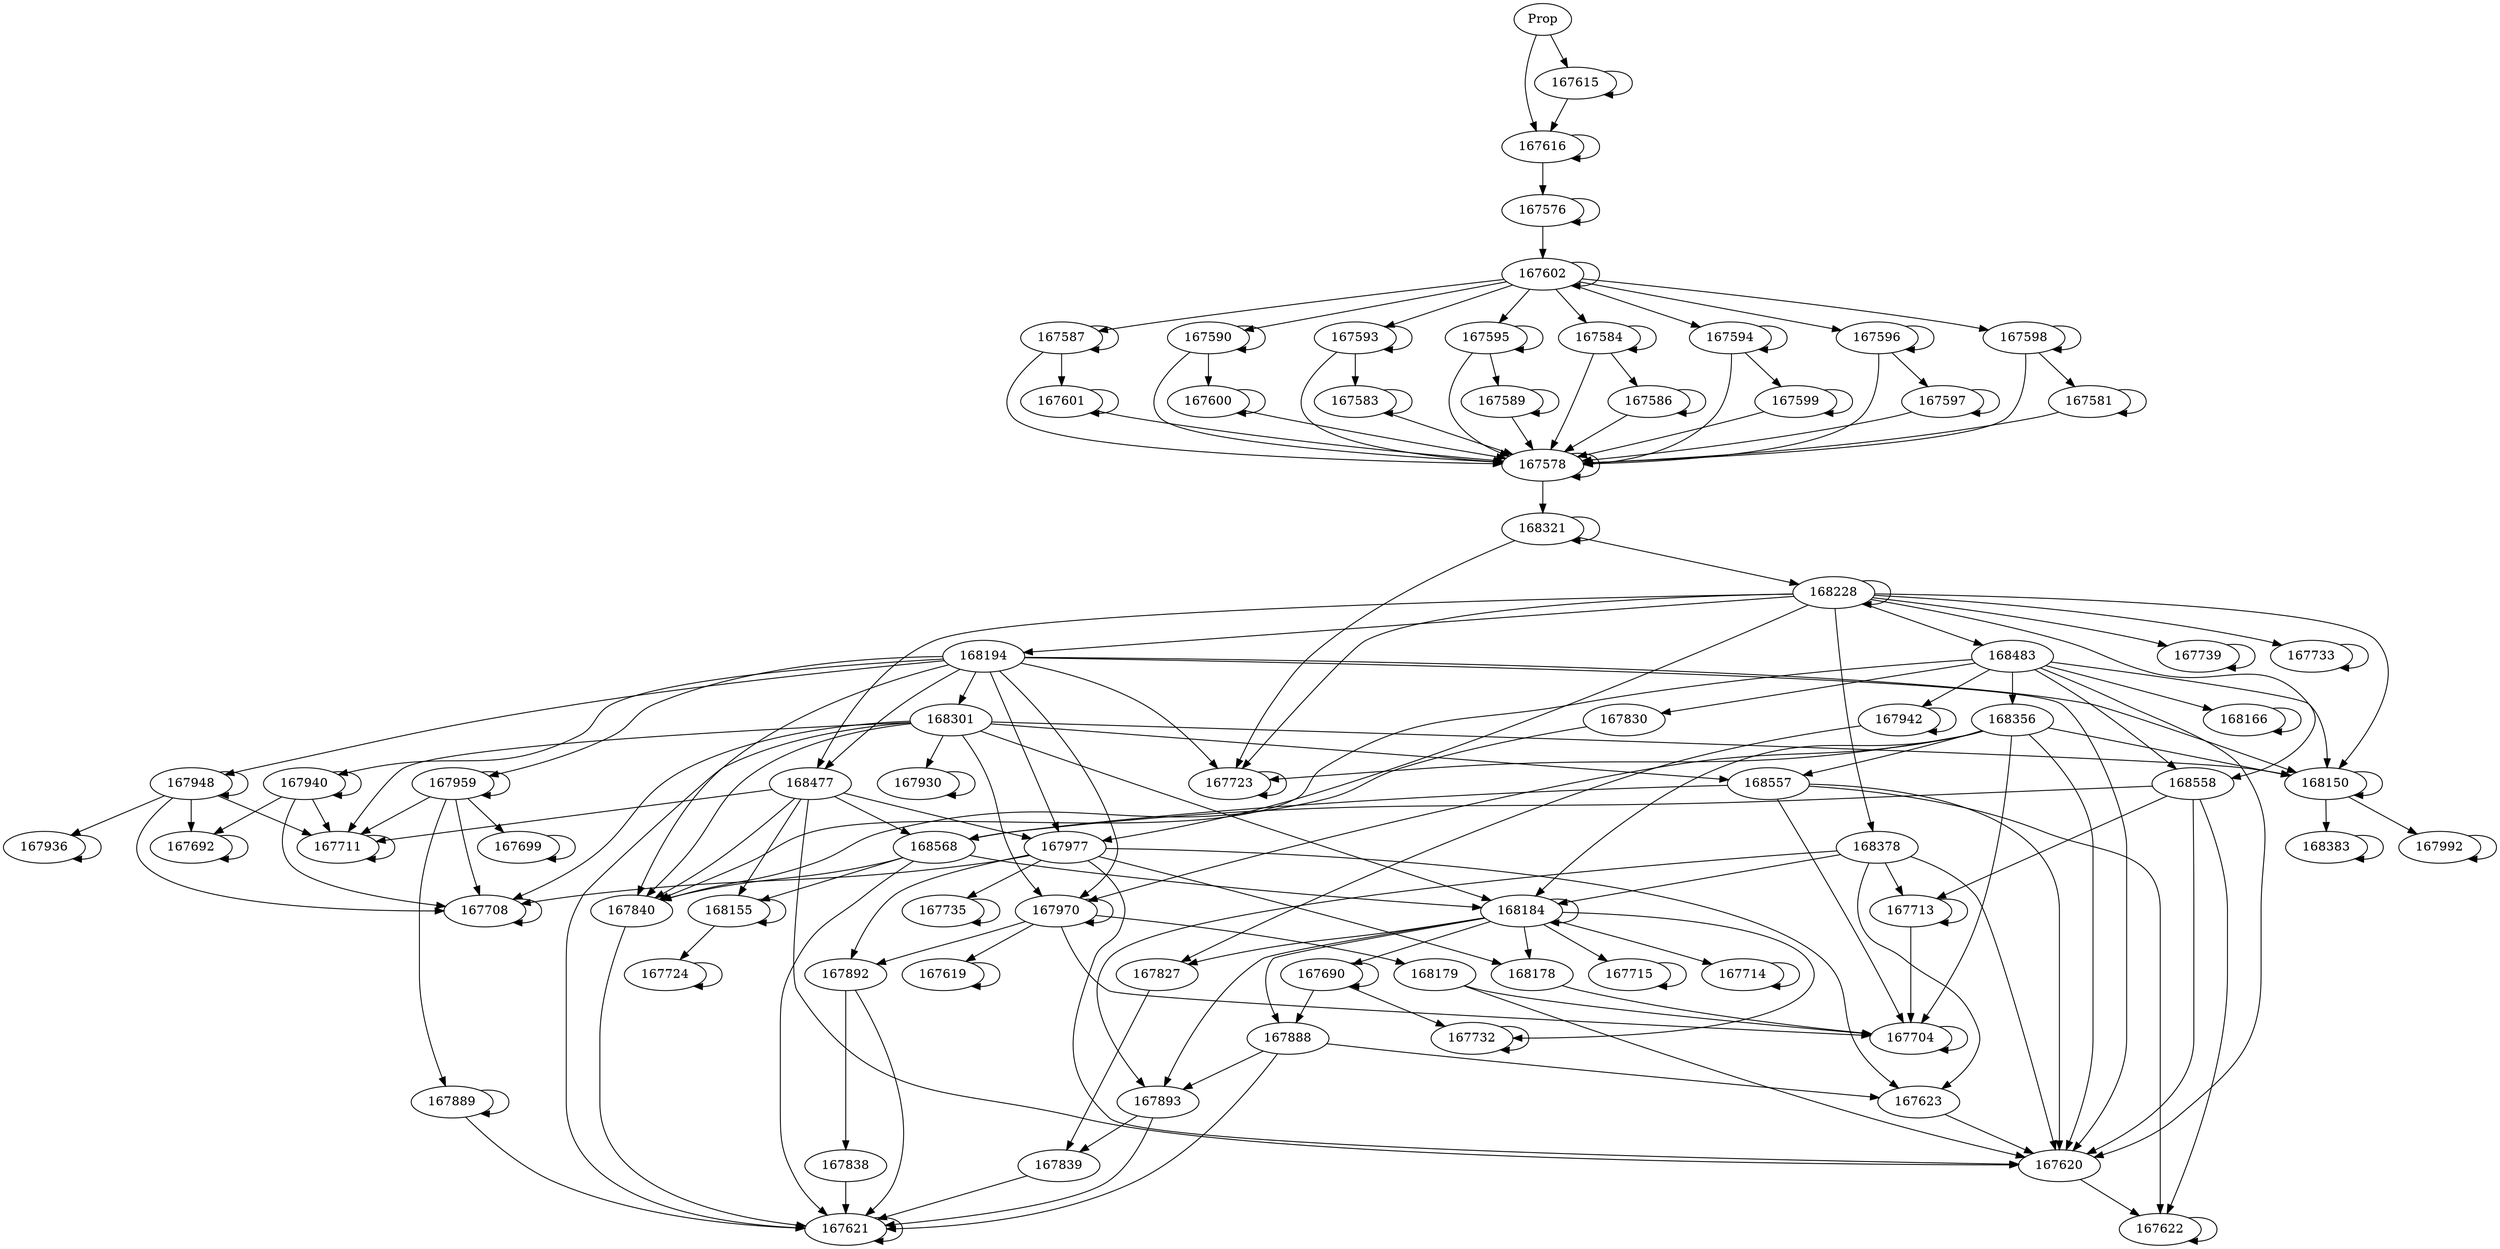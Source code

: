 // Induction Graph of ./tests/6s288r
digraph{
  Prop -> 167615
  Prop -> 167616
  167615 -> 167615
  167615 -> 167616
  167616 -> 167576
  167616 -> 167616
  167576 -> 167576
  167576 -> 167602
  167602 -> 167587
  167602 -> 167590
  167602 -> 167593
  167602 -> 167595
  167602 -> 167584
  167602 -> 167594
  167602 -> 167596
  167602 -> 167598
  167602 -> 167602
  167587 -> 167601
  167587 -> 167587
  167587 -> 167578
  167590 -> 167590
  167590 -> 167578
  167590 -> 167600
  167593 -> 167583
  167593 -> 167578
  167593 -> 167593
  167595 -> 167589
  167595 -> 167578
  167595 -> 167595
  167584 -> 167578
  167584 -> 167586
  167584 -> 167584
  167594 -> 167594
  167594 -> 167578
  167594 -> 167599
  167596 -> 167597
  167596 -> 167596
  167596 -> 167578
  167598 -> 167598
  167598 -> 167581
  167598 -> 167578
  167601 -> 167601
  167601 -> 167578
  167578 -> 167578
  167578 -> 168321
  167600 -> 167578
  167600 -> 167600
  167583 -> 167578
  167583 -> 167583
  167589 -> 167589
  167589 -> 167578
  167586 -> 167578
  167586 -> 167586
  167599 -> 167578
  167599 -> 167599
  167597 -> 167597
  167597 -> 167578
  167581 -> 167581
  167581 -> 167578
  168321 -> 167723
  168321 -> 168228
  168321 -> 168321
  167723 -> 167723
  168228 -> 168477
  168228 -> 167723
  168228 -> 168150
  168228 -> 168228
  168228 -> 167977
  168228 -> 168483
  168228 -> 167739
  168228 -> 168194
  168228 -> 167733
  168228 -> 168378
  168228 -> 168558
  168477 -> 167977
  168477 -> 167711
  168477 -> 167620
  168477 -> 168155
  168477 -> 167840
  168477 -> 168568
  168150 -> 168150
  168150 -> 168383
  168150 -> 167992
  167977 -> 168178
  167977 -> 167708
  167977 -> 167620
  167977 -> 167735
  167977 -> 167892
  167977 -> 167623
  168483 -> 167830
  168483 -> 167942
  168483 -> 168150
  168483 -> 168166
  168483 -> 167620
  168483 -> 168356
  168483 -> 167840
  168483 -> 168558
  167739 -> 167739
  168194 -> 168477
  168194 -> 167723
  168194 -> 167940
  168194 -> 168150
  168194 -> 167977
  168194 -> 167620
  168194 -> 167959
  168194 -> 168301
  168194 -> 167948
  168194 -> 167840
  168194 -> 167970
  167733 -> 167733
  168378 -> 167893
  168378 -> 167620
  168378 -> 167713
  168378 -> 168184
  168378 -> 167623
  168558 -> 167713
  168558 -> 168568
  168558 -> 167622
  168558 -> 167620
  167711 -> 167711
  167620 -> 167622
  168155 -> 168155
  168155 -> 167724
  167840 -> 167621
  168568 -> 167621
  168568 -> 168184
  168568 -> 168155
  168568 -> 167840
  168383 -> 168383
  167992 -> 167992
  168178 -> 167704
  167708 -> 167708
  167735 -> 167735
  167892 -> 167838
  167892 -> 167621
  167623 -> 167620
  167830 -> 167840
  167942 -> 167942
  167942 -> 167827
  168166 -> 168166
  168356 -> 167723
  168356 -> 168150
  168356 -> 167620
  168356 -> 167704
  168356 -> 168557
  168356 -> 168184
  168356 -> 167970
  167940 -> 167940
  167940 -> 167711
  167940 -> 167708
  167940 -> 167692
  167959 -> 167711
  167959 -> 167708
  167959 -> 167889
  167959 -> 167959
  167959 -> 167699
  168301 -> 168150
  168301 -> 167708
  168301 -> 167711
  168301 -> 167621
  168301 -> 167930
  168301 -> 168557
  168301 -> 168184
  168301 -> 167840
  168301 -> 167970
  167948 -> 167692
  167948 -> 167711
  167948 -> 167708
  167948 -> 167936
  167948 -> 167948
  167970 -> 168179
  167970 -> 167619
  167970 -> 167704
  167970 -> 167892
  167970 -> 167970
  167893 -> 167839
  167893 -> 167621
  167713 -> 167713
  167713 -> 167704
  168184 -> 167893
  168184 -> 167732
  168184 -> 168178
  168184 -> 167690
  168184 -> 167888
  168184 -> 167715
  168184 -> 167827
  168184 -> 168184
  168184 -> 167714
  167622 -> 167622
  167724 -> 167724
  167621 -> 167621
  167704 -> 167704
  167838 -> 167621
  167827 -> 167839
  168557 -> 168568
  168557 -> 167622
  168557 -> 167620
  168557 -> 167704
  167692 -> 167692
  167889 -> 167621
  167889 -> 167889
  167699 -> 167699
  167930 -> 167930
  167936 -> 167936
  168179 -> 167620
  168179 -> 167704
  167619 -> 167619
  167839 -> 167621
  167732 -> 167732
  167690 -> 167888
  167690 -> 167732
  167690 -> 167690
  167888 -> 167893
  167888 -> 167623
  167888 -> 167621
  167715 -> 167715
  167714 -> 167714
}